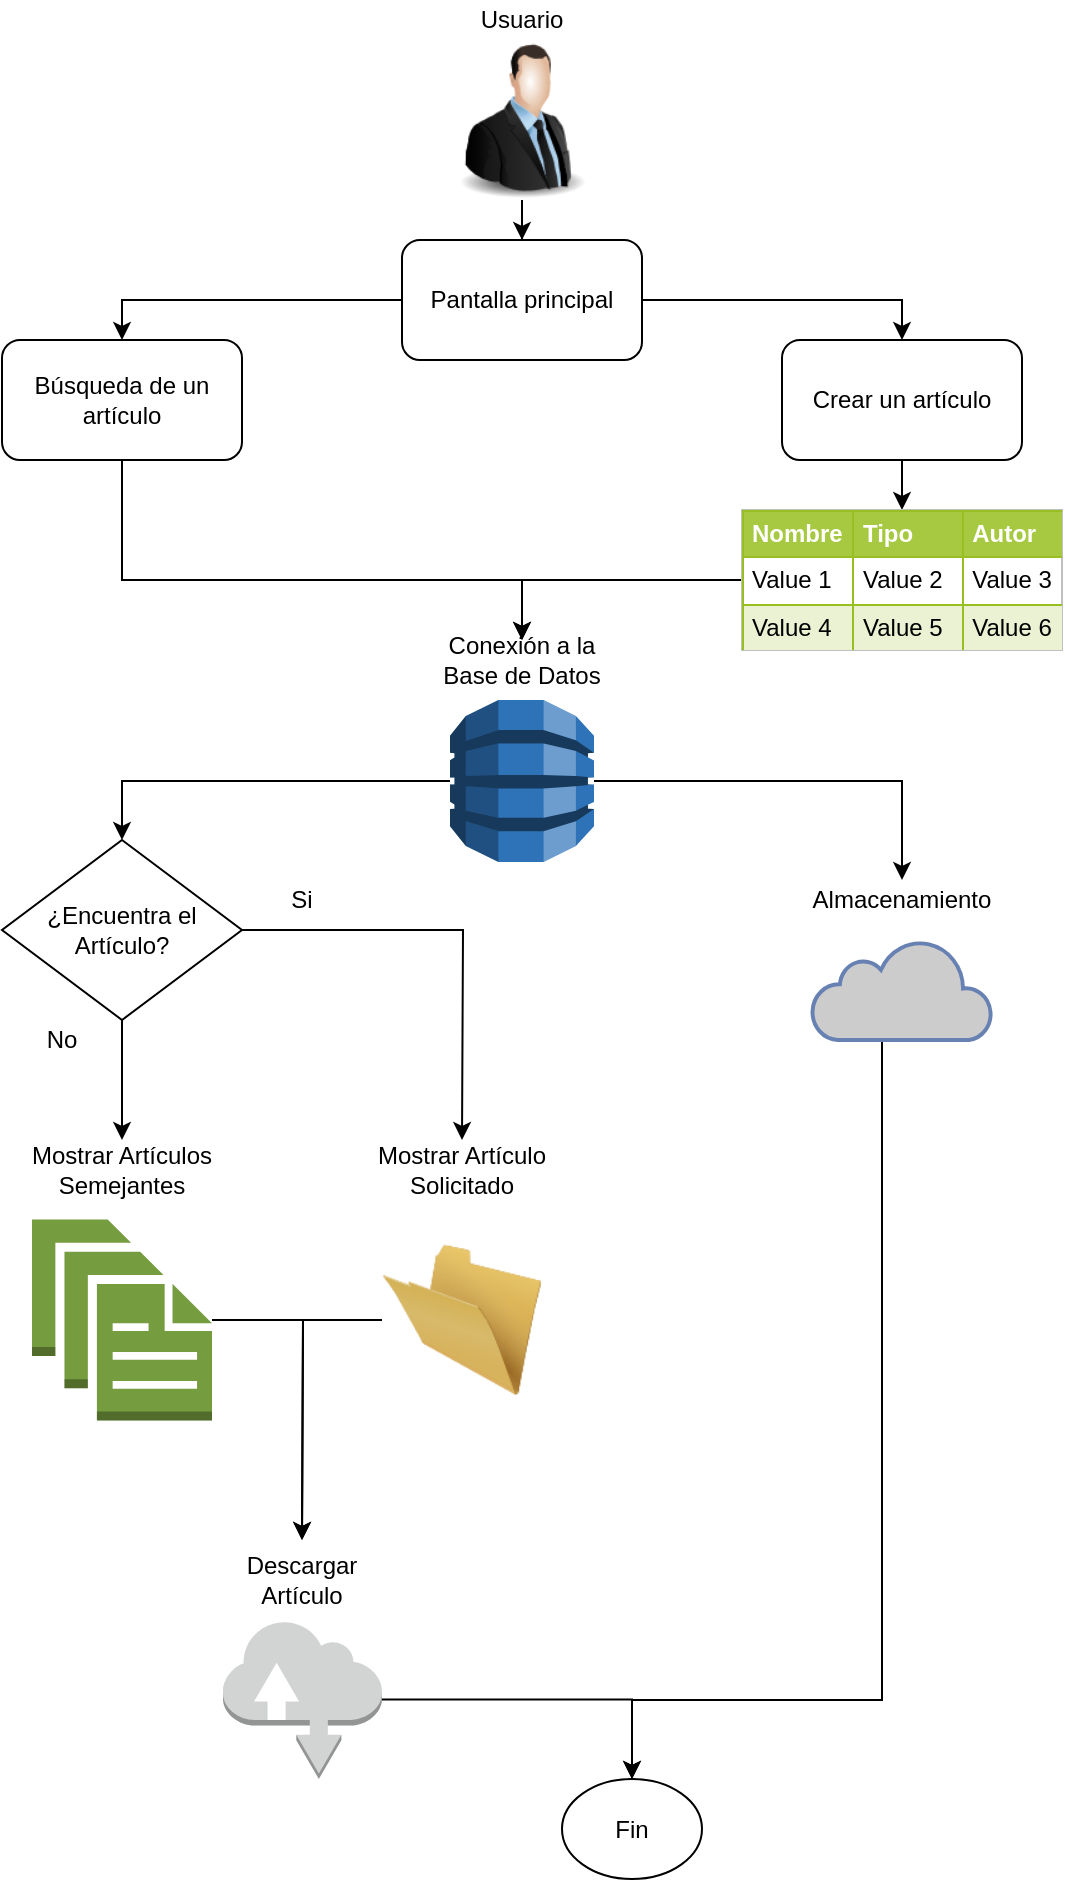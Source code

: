 <mxfile version="14.2.4" type="embed">
    <diagram id="IL3Jr4PB4TBOE5DF05WP" name="Page-1">
        <mxGraphModel dx="537" dy="430" grid="1" gridSize="10" guides="1" tooltips="1" connect="1" arrows="1" fold="1" page="1" pageScale="1" pageWidth="827" pageHeight="1169" math="0" shadow="0">
            <root>
                <mxCell id="0"/>
                <mxCell id="1" parent="0"/>
                <mxCell id="46" style="edgeStyle=orthogonalEdgeStyle;rounded=0;orthogonalLoop=1;jettySize=auto;html=1;entryX=0.5;entryY=0;entryDx=0;entryDy=0;" edge="1" parent="1" source="5" target="6">
                    <mxGeometry relative="1" as="geometry">
                        <Array as="points">
                            <mxPoint x="270" y="300"/>
                            <mxPoint x="470" y="300"/>
                        </Array>
                    </mxGeometry>
                </mxCell>
                <mxCell id="5" value="Búsqueda de un artículo" style="rounded=1;whiteSpace=wrap;html=1;" vertex="1" parent="1">
                    <mxGeometry x="210" y="180" width="120" height="60" as="geometry"/>
                </mxCell>
                <mxCell id="6" value="Conexión a la Base de Datos" style="text;html=1;strokeColor=none;fillColor=none;align=center;verticalAlign=middle;whiteSpace=wrap;rounded=0;" vertex="1" parent="1">
                    <mxGeometry x="425" y="330" width="90" height="20" as="geometry"/>
                </mxCell>
                <mxCell id="23" style="edgeStyle=orthogonalEdgeStyle;rounded=0;orthogonalLoop=1;jettySize=auto;html=1;" edge="1" parent="1" source="7">
                    <mxGeometry relative="1" as="geometry">
                        <mxPoint x="270" y="580" as="targetPoint"/>
                    </mxGeometry>
                </mxCell>
                <mxCell id="24" style="edgeStyle=orthogonalEdgeStyle;rounded=0;orthogonalLoop=1;jettySize=auto;html=1;" edge="1" parent="1" source="7">
                    <mxGeometry relative="1" as="geometry">
                        <mxPoint x="440" y="580" as="targetPoint"/>
                    </mxGeometry>
                </mxCell>
                <mxCell id="7" value="¿Encuentra el Artículo?" style="rhombus;whiteSpace=wrap;html=1;" vertex="1" parent="1">
                    <mxGeometry x="210" y="430" width="120" height="90" as="geometry"/>
                </mxCell>
                <mxCell id="22" style="edgeStyle=orthogonalEdgeStyle;rounded=0;orthogonalLoop=1;jettySize=auto;html=1;entryX=0.5;entryY=0;entryDx=0;entryDy=0;" edge="1" parent="1" source="9" target="7">
                    <mxGeometry relative="1" as="geometry"/>
                </mxCell>
                <mxCell id="45" style="edgeStyle=orthogonalEdgeStyle;rounded=0;orthogonalLoop=1;jettySize=auto;html=1;entryX=0.5;entryY=0;entryDx=0;entryDy=0;" edge="1" parent="1" source="9" target="43">
                    <mxGeometry relative="1" as="geometry"/>
                </mxCell>
                <mxCell id="9" value="" style="outlineConnect=0;dashed=0;verticalLabelPosition=bottom;verticalAlign=top;align=center;html=1;shape=mxgraph.aws3.dynamo_db;fillColor=#2E73B8;gradientColor=none;" vertex="1" parent="1">
                    <mxGeometry x="434" y="360" width="72" height="81" as="geometry"/>
                </mxCell>
                <mxCell id="39" style="edgeStyle=orthogonalEdgeStyle;rounded=0;orthogonalLoop=1;jettySize=auto;html=1;entryX=0.5;entryY=0;entryDx=0;entryDy=0;" edge="1" parent="1" source="10" target="5">
                    <mxGeometry relative="1" as="geometry"/>
                </mxCell>
                <mxCell id="40" style="edgeStyle=orthogonalEdgeStyle;rounded=0;orthogonalLoop=1;jettySize=auto;html=1;entryX=0.5;entryY=0;entryDx=0;entryDy=0;" edge="1" parent="1" source="10" target="15">
                    <mxGeometry relative="1" as="geometry"/>
                </mxCell>
                <mxCell id="10" value="Pantalla principal" style="rounded=1;whiteSpace=wrap;html=1;" vertex="1" parent="1">
                    <mxGeometry x="410" y="130" width="120" height="60" as="geometry"/>
                </mxCell>
                <mxCell id="29" style="edgeStyle=orthogonalEdgeStyle;rounded=0;orthogonalLoop=1;jettySize=auto;html=1;" edge="1" parent="1" source="11">
                    <mxGeometry relative="1" as="geometry">
                        <mxPoint x="360" y="780" as="targetPoint"/>
                    </mxGeometry>
                </mxCell>
                <mxCell id="11" value="" style="outlineConnect=0;dashed=0;verticalLabelPosition=bottom;verticalAlign=top;align=center;html=1;shape=mxgraph.aws3.documents;fillColor=#759C3E;gradientColor=none;" vertex="1" parent="1">
                    <mxGeometry x="225" y="619.75" width="90" height="100.5" as="geometry"/>
                </mxCell>
                <mxCell id="12" value="Mostrar Artículos Semejantes" style="text;html=1;strokeColor=none;fillColor=none;align=center;verticalAlign=middle;whiteSpace=wrap;rounded=0;" vertex="1" parent="1">
                    <mxGeometry x="220" y="585" width="100" height="20" as="geometry"/>
                </mxCell>
                <mxCell id="30" style="edgeStyle=orthogonalEdgeStyle;rounded=0;orthogonalLoop=1;jettySize=auto;html=1;" edge="1" parent="1" source="13">
                    <mxGeometry relative="1" as="geometry">
                        <mxPoint x="360" y="780" as="targetPoint"/>
                    </mxGeometry>
                </mxCell>
                <mxCell id="13" value="" style="image;html=1;image=img/lib/clip_art/general/Empty_Folder_128x128.png" vertex="1" parent="1">
                    <mxGeometry x="400" y="630" width="80" height="80" as="geometry"/>
                </mxCell>
                <mxCell id="14" value="Mostrar Artículo Solicitado" style="text;html=1;strokeColor=none;fillColor=none;align=center;verticalAlign=middle;whiteSpace=wrap;rounded=0;" vertex="1" parent="1">
                    <mxGeometry x="390" y="585" width="100" height="20" as="geometry"/>
                </mxCell>
                <mxCell id="35" style="edgeStyle=orthogonalEdgeStyle;rounded=0;orthogonalLoop=1;jettySize=auto;html=1;entryX=0.5;entryY=0;entryDx=0;entryDy=0;" edge="1" parent="1" source="15" target="16">
                    <mxGeometry relative="1" as="geometry"/>
                </mxCell>
                <mxCell id="15" value="Crear un artículo" style="rounded=1;whiteSpace=wrap;html=1;" vertex="1" parent="1">
                    <mxGeometry x="600" y="180" width="120" height="60" as="geometry"/>
                </mxCell>
                <mxCell id="47" style="edgeStyle=orthogonalEdgeStyle;rounded=0;orthogonalLoop=1;jettySize=auto;html=1;entryX=0.5;entryY=0;entryDx=0;entryDy=0;" edge="1" parent="1" source="16" target="6">
                    <mxGeometry relative="1" as="geometry">
                        <mxPoint x="470" y="300" as="targetPoint"/>
                        <Array as="points">
                            <mxPoint x="470" y="300"/>
                        </Array>
                    </mxGeometry>
                </mxCell>
                <mxCell id="16" value="&lt;table border=&quot;1&quot; width=&quot;100%&quot; cellpadding=&quot;4&quot; style=&quot;width: 100% ; height: 100% ; border-collapse: collapse&quot;&gt;&lt;tbody&gt;&lt;tr style=&quot;background-color: #a7c942 ; color: #ffffff ; border: 1px solid #98bf21&quot;&gt;&lt;th align=&quot;left&quot;&gt;Nombre&lt;/th&gt;&lt;th align=&quot;left&quot;&gt;Tipo&lt;/th&gt;&lt;th align=&quot;left&quot;&gt;Autor&lt;/th&gt;&lt;/tr&gt;&lt;tr style=&quot;border: 1px solid #98bf21&quot;&gt;&lt;td&gt;Value 1&lt;/td&gt;&lt;td&gt;Value 2&lt;/td&gt;&lt;td&gt;Value 3&lt;/td&gt;&lt;/tr&gt;&lt;tr style=&quot;background-color: #eaf2d3 ; border: 1px solid #98bf21&quot;&gt;&lt;td&gt;Value 4&lt;/td&gt;&lt;td&gt;Value 5&lt;/td&gt;&lt;td&gt;Value 6&lt;/td&gt;&lt;/tr&gt;&lt;tr style=&quot;border: 1px solid #98bf21&quot;&gt;&lt;td&gt;Value 7&lt;/td&gt;&lt;td&gt;Value 8&lt;/td&gt;&lt;td&gt;Value 9&lt;/td&gt;&lt;/tr&gt;&lt;tr style=&quot;background-color: #eaf2d3 ; border: 1px solid #98bf21&quot;&gt;&lt;td&gt;Value 10&lt;/td&gt;&lt;td&gt;Value 11&lt;/td&gt;&lt;td&gt;Value 12&lt;/td&gt;&lt;/tr&gt;&lt;/tbody&gt;&lt;/table&gt;" style="text;html=1;strokeColor=#c0c0c0;fillColor=#ffffff;overflow=fill;rounded=0;" vertex="1" parent="1">
                    <mxGeometry x="580" y="265" width="160" height="70" as="geometry"/>
                </mxCell>
                <mxCell id="20" style="edgeStyle=orthogonalEdgeStyle;rounded=0;orthogonalLoop=1;jettySize=auto;html=1;entryX=0.5;entryY=0;entryDx=0;entryDy=0;" edge="1" parent="1" source="17" target="10">
                    <mxGeometry relative="1" as="geometry"/>
                </mxCell>
                <mxCell id="17" value="" style="image;html=1;image=img/lib/clip_art/people/Suit_Man_128x128.png" vertex="1" parent="1">
                    <mxGeometry x="430" y="30" width="80" height="80" as="geometry"/>
                </mxCell>
                <mxCell id="25" value="Si" style="text;html=1;strokeColor=none;fillColor=none;align=center;verticalAlign=middle;whiteSpace=wrap;rounded=0;" vertex="1" parent="1">
                    <mxGeometry x="340" y="450" width="40" height="20" as="geometry"/>
                </mxCell>
                <mxCell id="26" value="No" style="text;html=1;strokeColor=none;fillColor=none;align=center;verticalAlign=middle;whiteSpace=wrap;rounded=0;" vertex="1" parent="1">
                    <mxGeometry x="220" y="520" width="40" height="20" as="geometry"/>
                </mxCell>
                <mxCell id="49" style="edgeStyle=orthogonalEdgeStyle;rounded=0;orthogonalLoop=1;jettySize=auto;html=1;entryX=0.5;entryY=0;entryDx=0;entryDy=0;" edge="1" parent="1" source="27" target="48">
                    <mxGeometry relative="1" as="geometry"/>
                </mxCell>
                <mxCell id="27" value="" style="outlineConnect=0;dashed=0;verticalLabelPosition=bottom;verticalAlign=top;align=center;html=1;shape=mxgraph.aws3.internet;fillColor=#D2D3D3;gradientColor=none;" vertex="1" parent="1">
                    <mxGeometry x="320.5" y="820" width="79.5" height="79.5" as="geometry"/>
                </mxCell>
                <mxCell id="28" value="Descargar Artículo" style="text;html=1;strokeColor=none;fillColor=none;align=center;verticalAlign=middle;whiteSpace=wrap;rounded=0;" vertex="1" parent="1">
                    <mxGeometry x="339.5" y="790" width="40" height="20" as="geometry"/>
                </mxCell>
                <mxCell id="36" value="Usuario" style="text;html=1;strokeColor=none;fillColor=none;align=center;verticalAlign=middle;whiteSpace=wrap;rounded=0;" vertex="1" parent="1">
                    <mxGeometry x="450" y="10" width="40" height="20" as="geometry"/>
                </mxCell>
                <mxCell id="50" style="edgeStyle=orthogonalEdgeStyle;rounded=0;orthogonalLoop=1;jettySize=auto;html=1;entryX=0.5;entryY=0;entryDx=0;entryDy=0;" edge="1" parent="1" source="41" target="48">
                    <mxGeometry relative="1" as="geometry">
                        <Array as="points">
                            <mxPoint x="650" y="860"/>
                            <mxPoint x="525" y="860"/>
                        </Array>
                    </mxGeometry>
                </mxCell>
                <mxCell id="41" value="" style="html=1;outlineConnect=0;fillColor=#CCCCCC;strokeColor=#6881B3;gradientColor=none;gradientDirection=north;strokeWidth=2;shape=mxgraph.networks.cloud;fontColor=#ffffff;" vertex="1" parent="1">
                    <mxGeometry x="615" y="480" width="90" height="50" as="geometry"/>
                </mxCell>
                <mxCell id="43" value="Almacenamiento" style="text;html=1;strokeColor=none;fillColor=none;align=center;verticalAlign=middle;whiteSpace=wrap;rounded=0;" vertex="1" parent="1">
                    <mxGeometry x="610" y="450" width="100" height="20" as="geometry"/>
                </mxCell>
                <mxCell id="48" value="Fin" style="ellipse;whiteSpace=wrap;html=1;" vertex="1" parent="1">
                    <mxGeometry x="490" y="899.5" width="70" height="50" as="geometry"/>
                </mxCell>
            </root>
        </mxGraphModel>
    </diagram>
</mxfile>